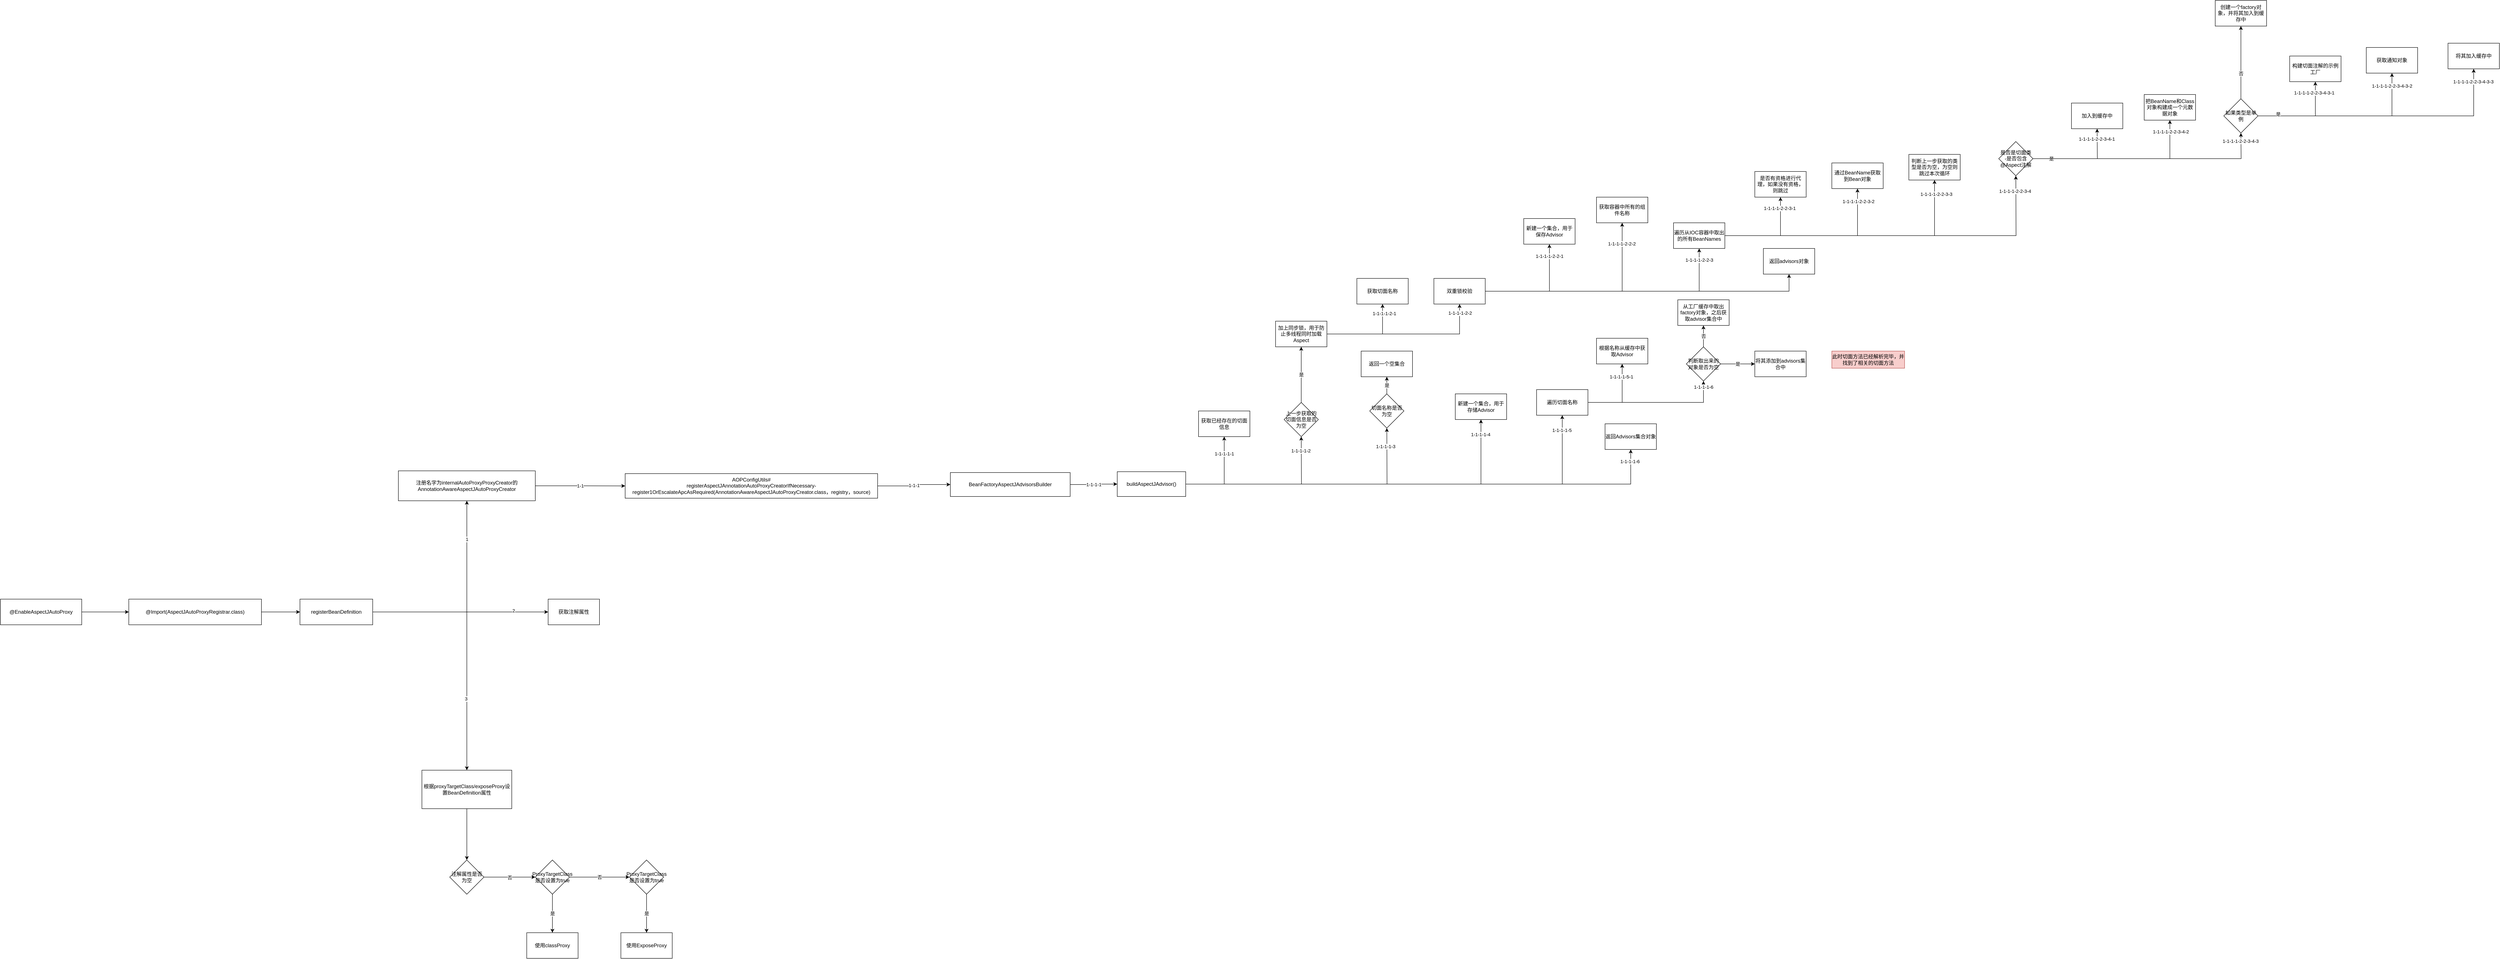 <mxfile version="15.6.6" type="github">
  <diagram id="qTP_RNJtwkXyMyez5sJ1" name="第 1 页">
    <mxGraphModel dx="1422" dy="3110" grid="1" gridSize="10" guides="1" tooltips="1" connect="1" arrows="1" fold="1" page="1" pageScale="1" pageWidth="827" pageHeight="1169" math="0" shadow="0">
      <root>
        <mxCell id="0" />
        <mxCell id="1" parent="0" />
        <mxCell id="M7gRF7yc7V4BCxx9e8g0-3" value="" style="edgeStyle=orthogonalEdgeStyle;rounded=0;orthogonalLoop=1;jettySize=auto;html=1;" parent="1" source="M7gRF7yc7V4BCxx9e8g0-1" target="M7gRF7yc7V4BCxx9e8g0-2" edge="1">
          <mxGeometry relative="1" as="geometry" />
        </mxCell>
        <mxCell id="M7gRF7yc7V4BCxx9e8g0-1" value="@EnableAspectJAutoProxy" style="rounded=0;whiteSpace=wrap;html=1;" parent="1" vertex="1">
          <mxGeometry x="140" y="200" width="190" height="60" as="geometry" />
        </mxCell>
        <mxCell id="M7gRF7yc7V4BCxx9e8g0-5" value="" style="edgeStyle=orthogonalEdgeStyle;rounded=0;orthogonalLoop=1;jettySize=auto;html=1;" parent="1" source="M7gRF7yc7V4BCxx9e8g0-2" target="M7gRF7yc7V4BCxx9e8g0-4" edge="1">
          <mxGeometry relative="1" as="geometry" />
        </mxCell>
        <mxCell id="M7gRF7yc7V4BCxx9e8g0-2" value="@Import(AspectJAutoProxyRegistrar.class)" style="whiteSpace=wrap;html=1;rounded=0;" parent="1" vertex="1">
          <mxGeometry x="440" y="200" width="310" height="60" as="geometry" />
        </mxCell>
        <mxCell id="M7gRF7yc7V4BCxx9e8g0-7" value="1" style="edgeStyle=orthogonalEdgeStyle;rounded=0;orthogonalLoop=1;jettySize=auto;html=1;" parent="1" source="M7gRF7yc7V4BCxx9e8g0-4" target="M7gRF7yc7V4BCxx9e8g0-6" edge="1">
          <mxGeometry x="0.625" relative="1" as="geometry">
            <mxPoint as="offset" />
          </mxGeometry>
        </mxCell>
        <mxCell id="M7gRF7yc7V4BCxx9e8g0-9" value="" style="edgeStyle=orthogonalEdgeStyle;rounded=0;orthogonalLoop=1;jettySize=auto;html=1;" parent="1" source="M7gRF7yc7V4BCxx9e8g0-4" target="M7gRF7yc7V4BCxx9e8g0-8" edge="1">
          <mxGeometry relative="1" as="geometry" />
        </mxCell>
        <mxCell id="M7gRF7yc7V4BCxx9e8g0-10" value="2" style="edgeLabel;html=1;align=center;verticalAlign=middle;resizable=0;points=[];" parent="M7gRF7yc7V4BCxx9e8g0-9" vertex="1" connectable="0">
          <mxGeometry x="0.605" y="3" relative="1" as="geometry">
            <mxPoint as="offset" />
          </mxGeometry>
        </mxCell>
        <mxCell id="M7gRF7yc7V4BCxx9e8g0-12" value="" style="edgeStyle=orthogonalEdgeStyle;rounded=0;orthogonalLoop=1;jettySize=auto;html=1;" parent="1" source="M7gRF7yc7V4BCxx9e8g0-4" target="M7gRF7yc7V4BCxx9e8g0-11" edge="1">
          <mxGeometry relative="1" as="geometry" />
        </mxCell>
        <mxCell id="M7gRF7yc7V4BCxx9e8g0-13" value="3" style="edgeLabel;html=1;align=center;verticalAlign=middle;resizable=0;points=[];" parent="M7gRF7yc7V4BCxx9e8g0-12" vertex="1" connectable="0">
          <mxGeometry x="0.434" y="-2" relative="1" as="geometry">
            <mxPoint as="offset" />
          </mxGeometry>
        </mxCell>
        <mxCell id="M7gRF7yc7V4BCxx9e8g0-4" value="registerBeanDefinition" style="whiteSpace=wrap;html=1;rounded=0;" parent="1" vertex="1">
          <mxGeometry x="840" y="200" width="170" height="60" as="geometry" />
        </mxCell>
        <mxCell id="M7gRF7yc7V4BCxx9e8g0-26" value="1-1" style="edgeStyle=orthogonalEdgeStyle;rounded=0;orthogonalLoop=1;jettySize=auto;html=1;" parent="1" source="M7gRF7yc7V4BCxx9e8g0-6" target="M7gRF7yc7V4BCxx9e8g0-25" edge="1">
          <mxGeometry relative="1" as="geometry" />
        </mxCell>
        <mxCell id="M7gRF7yc7V4BCxx9e8g0-6" value="注册名字为internalAutoProxyProxyCreator的AnnotationAwareAspectJAutoProxyCreator" style="whiteSpace=wrap;html=1;rounded=0;" parent="1" vertex="1">
          <mxGeometry x="1070" y="-100" width="320" height="70" as="geometry" />
        </mxCell>
        <mxCell id="M7gRF7yc7V4BCxx9e8g0-8" value="获取注解属性" style="whiteSpace=wrap;html=1;rounded=0;" parent="1" vertex="1">
          <mxGeometry x="1420" y="200" width="120" height="60" as="geometry" />
        </mxCell>
        <mxCell id="M7gRF7yc7V4BCxx9e8g0-15" value="" style="edgeStyle=orthogonalEdgeStyle;rounded=0;orthogonalLoop=1;jettySize=auto;html=1;" parent="1" source="M7gRF7yc7V4BCxx9e8g0-11" target="M7gRF7yc7V4BCxx9e8g0-14" edge="1">
          <mxGeometry relative="1" as="geometry" />
        </mxCell>
        <mxCell id="M7gRF7yc7V4BCxx9e8g0-11" value="根据proxyTargetClass/exposeProxy设置BeanDefinition属性" style="whiteSpace=wrap;html=1;rounded=0;" parent="1" vertex="1">
          <mxGeometry x="1125" y="600" width="210" height="90" as="geometry" />
        </mxCell>
        <mxCell id="M7gRF7yc7V4BCxx9e8g0-17" value="否" style="edgeStyle=orthogonalEdgeStyle;rounded=0;orthogonalLoop=1;jettySize=auto;html=1;" parent="1" source="M7gRF7yc7V4BCxx9e8g0-14" edge="1">
          <mxGeometry relative="1" as="geometry">
            <mxPoint x="1390" y="850" as="targetPoint" />
          </mxGeometry>
        </mxCell>
        <mxCell id="M7gRF7yc7V4BCxx9e8g0-14" value="注解属性是否为空" style="rhombus;whiteSpace=wrap;html=1;rounded=0;" parent="1" vertex="1">
          <mxGeometry x="1190" y="810" width="80" height="80" as="geometry" />
        </mxCell>
        <mxCell id="M7gRF7yc7V4BCxx9e8g0-20" value="否" style="edgeStyle=orthogonalEdgeStyle;rounded=0;orthogonalLoop=1;jettySize=auto;html=1;" parent="1" source="M7gRF7yc7V4BCxx9e8g0-18" target="M7gRF7yc7V4BCxx9e8g0-19" edge="1">
          <mxGeometry relative="1" as="geometry" />
        </mxCell>
        <mxCell id="M7gRF7yc7V4BCxx9e8g0-24" value="是" style="edgeStyle=orthogonalEdgeStyle;rounded=0;orthogonalLoop=1;jettySize=auto;html=1;" parent="1" source="M7gRF7yc7V4BCxx9e8g0-18" target="M7gRF7yc7V4BCxx9e8g0-23" edge="1">
          <mxGeometry relative="1" as="geometry" />
        </mxCell>
        <mxCell id="M7gRF7yc7V4BCxx9e8g0-18" value="ProxyTargetClass是否设置为true" style="rhombus;whiteSpace=wrap;html=1;" parent="1" vertex="1">
          <mxGeometry x="1390" y="810" width="80" height="80" as="geometry" />
        </mxCell>
        <mxCell id="M7gRF7yc7V4BCxx9e8g0-22" value="是" style="edgeStyle=orthogonalEdgeStyle;rounded=0;orthogonalLoop=1;jettySize=auto;html=1;" parent="1" source="M7gRF7yc7V4BCxx9e8g0-19" target="M7gRF7yc7V4BCxx9e8g0-21" edge="1">
          <mxGeometry relative="1" as="geometry" />
        </mxCell>
        <mxCell id="M7gRF7yc7V4BCxx9e8g0-19" value="ProxyTargetClass是否设置为true" style="rhombus;whiteSpace=wrap;html=1;" parent="1" vertex="1">
          <mxGeometry x="1610" y="810" width="80" height="80" as="geometry" />
        </mxCell>
        <mxCell id="M7gRF7yc7V4BCxx9e8g0-21" value="使用ExposeProxy" style="whiteSpace=wrap;html=1;" parent="1" vertex="1">
          <mxGeometry x="1590" y="980" width="120" height="60" as="geometry" />
        </mxCell>
        <mxCell id="M7gRF7yc7V4BCxx9e8g0-23" value="使用classProxy" style="whiteSpace=wrap;html=1;" parent="1" vertex="1">
          <mxGeometry x="1370" y="980" width="120" height="60" as="geometry" />
        </mxCell>
        <mxCell id="M7gRF7yc7V4BCxx9e8g0-28" value="1-1-1" style="edgeStyle=orthogonalEdgeStyle;rounded=0;orthogonalLoop=1;jettySize=auto;html=1;" parent="1" source="M7gRF7yc7V4BCxx9e8g0-25" target="M7gRF7yc7V4BCxx9e8g0-27" edge="1">
          <mxGeometry relative="1" as="geometry" />
        </mxCell>
        <mxCell id="M7gRF7yc7V4BCxx9e8g0-25" value="AOPConfigUtils#&lt;br&gt;registerAspectJAnnotationAutoProxyCreatorIfNecessary-&lt;br&gt;register1OrEscalateApcAsRequired(AnnotationAwareAspectJAutoProxyCreator.class，registry，source)" style="whiteSpace=wrap;html=1;rounded=0;" parent="1" vertex="1">
          <mxGeometry x="1600" y="-93.5" width="590" height="57.5" as="geometry" />
        </mxCell>
        <mxCell id="M7gRF7yc7V4BCxx9e8g0-32" value="1-1-1-1" style="edgeStyle=orthogonalEdgeStyle;rounded=0;orthogonalLoop=1;jettySize=auto;html=1;" parent="1" source="M7gRF7yc7V4BCxx9e8g0-27" target="M7gRF7yc7V4BCxx9e8g0-31" edge="1">
          <mxGeometry relative="1" as="geometry" />
        </mxCell>
        <mxCell id="M7gRF7yc7V4BCxx9e8g0-27" value="&lt;span style=&quot;text-align: left&quot;&gt;BeanFactoryAspectJAdvisorsBuilder&lt;/span&gt;" style="whiteSpace=wrap;html=1;rounded=0;" parent="1" vertex="1">
          <mxGeometry x="2360" y="-96" width="280" height="56" as="geometry" />
        </mxCell>
        <mxCell id="M7gRF7yc7V4BCxx9e8g0-34" value="1-1-1-1-1" style="edgeStyle=orthogonalEdgeStyle;rounded=0;orthogonalLoop=1;jettySize=auto;html=1;" parent="1" source="M7gRF7yc7V4BCxx9e8g0-31" target="M7gRF7yc7V4BCxx9e8g0-33" edge="1">
          <mxGeometry x="0.602" relative="1" as="geometry">
            <mxPoint as="offset" />
          </mxGeometry>
        </mxCell>
        <mxCell id="M7gRF7yc7V4BCxx9e8g0-36" value="" style="edgeStyle=orthogonalEdgeStyle;rounded=0;orthogonalLoop=1;jettySize=auto;html=1;" parent="1" source="M7gRF7yc7V4BCxx9e8g0-31" edge="1">
          <mxGeometry relative="1" as="geometry">
            <mxPoint x="3180" y="-180" as="targetPoint" />
          </mxGeometry>
        </mxCell>
        <mxCell id="M7gRF7yc7V4BCxx9e8g0-42" value="1-1-1-1-2" style="edgeLabel;html=1;align=center;verticalAlign=middle;resizable=0;points=[];" parent="M7gRF7yc7V4BCxx9e8g0-36" vertex="1" connectable="0">
          <mxGeometry x="0.827" y="1" relative="1" as="geometry">
            <mxPoint as="offset" />
          </mxGeometry>
        </mxCell>
        <mxCell id="M7gRF7yc7V4BCxx9e8g0-41" value="" style="edgeStyle=orthogonalEdgeStyle;rounded=0;orthogonalLoop=1;jettySize=auto;html=1;" parent="1" source="M7gRF7yc7V4BCxx9e8g0-31" edge="1">
          <mxGeometry relative="1" as="geometry">
            <mxPoint x="3380" y="-200" as="targetPoint" />
          </mxGeometry>
        </mxCell>
        <mxCell id="M7gRF7yc7V4BCxx9e8g0-43" value="1-1-1-1-3" style="edgeLabel;html=1;align=center;verticalAlign=middle;resizable=0;points=[];" parent="M7gRF7yc7V4BCxx9e8g0-41" vertex="1" connectable="0">
          <mxGeometry x="0.857" y="3" relative="1" as="geometry">
            <mxPoint as="offset" />
          </mxGeometry>
        </mxCell>
        <mxCell id="jnVjYZqBLej0_wfY1e1T-64" value="" style="edgeStyle=orthogonalEdgeStyle;rounded=0;orthogonalLoop=1;jettySize=auto;html=1;" parent="1" source="M7gRF7yc7V4BCxx9e8g0-31" target="jnVjYZqBLej0_wfY1e1T-63" edge="1">
          <mxGeometry relative="1" as="geometry" />
        </mxCell>
        <mxCell id="jnVjYZqBLej0_wfY1e1T-75" value="1-1-1-1-4" style="edgeLabel;html=1;align=center;verticalAlign=middle;resizable=0;points=[];" parent="jnVjYZqBLej0_wfY1e1T-64" vertex="1" connectable="0">
          <mxGeometry x="0.917" y="1" relative="1" as="geometry">
            <mxPoint as="offset" />
          </mxGeometry>
        </mxCell>
        <mxCell id="jnVjYZqBLej0_wfY1e1T-66" value="" style="edgeStyle=orthogonalEdgeStyle;rounded=0;orthogonalLoop=1;jettySize=auto;html=1;" parent="1" source="M7gRF7yc7V4BCxx9e8g0-31" target="jnVjYZqBLej0_wfY1e1T-65" edge="1">
          <mxGeometry relative="1" as="geometry" />
        </mxCell>
        <mxCell id="jnVjYZqBLej0_wfY1e1T-76" value="1-1-1-1-5" style="edgeLabel;html=1;align=center;verticalAlign=middle;resizable=0;points=[];" parent="jnVjYZqBLej0_wfY1e1T-66" vertex="1" connectable="0">
          <mxGeometry x="0.933" y="1" relative="1" as="geometry">
            <mxPoint as="offset" />
          </mxGeometry>
        </mxCell>
        <mxCell id="jnVjYZqBLej0_wfY1e1T-80" value="" style="edgeStyle=orthogonalEdgeStyle;rounded=0;orthogonalLoop=1;jettySize=auto;html=1;" parent="1" source="M7gRF7yc7V4BCxx9e8g0-31" target="jnVjYZqBLej0_wfY1e1T-79" edge="1">
          <mxGeometry relative="1" as="geometry" />
        </mxCell>
        <mxCell id="jnVjYZqBLej0_wfY1e1T-81" value="1-1-1-1-6" style="edgeLabel;html=1;align=center;verticalAlign=middle;resizable=0;points=[];" parent="jnVjYZqBLej0_wfY1e1T-80" vertex="1" connectable="0">
          <mxGeometry x="0.95" y="2" relative="1" as="geometry">
            <mxPoint as="offset" />
          </mxGeometry>
        </mxCell>
        <mxCell id="M7gRF7yc7V4BCxx9e8g0-31" value="buildAspectJAdvisor()" style="whiteSpace=wrap;html=1;rounded=0;" parent="1" vertex="1">
          <mxGeometry x="2750" y="-98" width="160" height="58" as="geometry" />
        </mxCell>
        <mxCell id="M7gRF7yc7V4BCxx9e8g0-33" value="获取已经存在的切面信息" style="whiteSpace=wrap;html=1;rounded=0;" parent="1" vertex="1">
          <mxGeometry x="2940" y="-240" width="120" height="60" as="geometry" />
        </mxCell>
        <mxCell id="M7gRF7yc7V4BCxx9e8g0-39" value="是" style="edgeStyle=orthogonalEdgeStyle;rounded=0;orthogonalLoop=1;jettySize=auto;html=1;" parent="1" source="M7gRF7yc7V4BCxx9e8g0-37" target="M7gRF7yc7V4BCxx9e8g0-38" edge="1">
          <mxGeometry relative="1" as="geometry" />
        </mxCell>
        <mxCell id="M7gRF7yc7V4BCxx9e8g0-37" value="上一步获取的切面信息是否为空" style="rhombus;whiteSpace=wrap;html=1;" parent="1" vertex="1">
          <mxGeometry x="3140" y="-260" width="80" height="80" as="geometry" />
        </mxCell>
        <mxCell id="jnVjYZqBLej0_wfY1e1T-2" value="" style="edgeStyle=orthogonalEdgeStyle;rounded=0;orthogonalLoop=1;jettySize=auto;html=1;" parent="1" source="M7gRF7yc7V4BCxx9e8g0-38" target="jnVjYZqBLej0_wfY1e1T-1" edge="1">
          <mxGeometry relative="1" as="geometry" />
        </mxCell>
        <mxCell id="jnVjYZqBLej0_wfY1e1T-3" value="1-1-1-1-2-1" style="edgeLabel;html=1;align=center;verticalAlign=middle;resizable=0;points=[];" parent="jnVjYZqBLej0_wfY1e1T-2" vertex="1" connectable="0">
          <mxGeometry x="0.78" y="-4" relative="1" as="geometry">
            <mxPoint as="offset" />
          </mxGeometry>
        </mxCell>
        <mxCell id="jnVjYZqBLej0_wfY1e1T-5" value="" style="edgeStyle=orthogonalEdgeStyle;rounded=0;orthogonalLoop=1;jettySize=auto;html=1;" parent="1" source="M7gRF7yc7V4BCxx9e8g0-38" target="jnVjYZqBLej0_wfY1e1T-4" edge="1">
          <mxGeometry relative="1" as="geometry" />
        </mxCell>
        <mxCell id="jnVjYZqBLej0_wfY1e1T-6" value="1-1-1-1-2-2" style="edgeLabel;html=1;align=center;verticalAlign=middle;resizable=0;points=[];" parent="jnVjYZqBLej0_wfY1e1T-5" vertex="1" connectable="0">
          <mxGeometry x="0.889" y="-1" relative="1" as="geometry">
            <mxPoint as="offset" />
          </mxGeometry>
        </mxCell>
        <mxCell id="M7gRF7yc7V4BCxx9e8g0-38" value="加上同步锁，用于防止多线程同时加载Aspect" style="whiteSpace=wrap;html=1;" parent="1" vertex="1">
          <mxGeometry x="3120" y="-450" width="120" height="60" as="geometry" />
        </mxCell>
        <mxCell id="jnVjYZqBLej0_wfY1e1T-1" value="获取切面名称" style="whiteSpace=wrap;html=1;" parent="1" vertex="1">
          <mxGeometry x="3310" y="-550" width="120" height="60" as="geometry" />
        </mxCell>
        <mxCell id="jnVjYZqBLej0_wfY1e1T-8" value="" style="edgeStyle=orthogonalEdgeStyle;rounded=0;orthogonalLoop=1;jettySize=auto;html=1;" parent="1" source="jnVjYZqBLej0_wfY1e1T-4" target="jnVjYZqBLej0_wfY1e1T-7" edge="1">
          <mxGeometry relative="1" as="geometry" />
        </mxCell>
        <mxCell id="jnVjYZqBLej0_wfY1e1T-22" value="&lt;span style=&quot;color: rgba(0 , 0 , 0 , 0) ; font-family: monospace ; font-size: 0px ; font-weight: 900 ; background-color: rgb(248 , 249 , 250)&quot;&gt;%3CmxGraphModel%3E%3Croot%3E%3CmxCell%20id%3D%220%22%2F%3E%3CmxCell%20id%3D%221%22%20parent%3D%220%22%2F%3E%3CmxCell%20id%3D%222%22%20value%3D%221-1-1-1-2-2%22%20style%3D%22edgeLabel%3Bhtml%3D1%3Balign%3Dcenter%3BverticalAlign%3Dmiddle%3Bresizable%3D0%3Bpoints%3D%5B%5D%3B%22%20vertex%3D%221%22%20connectable%3D%220%22%20parent%3D%221%22%3E%3CmxGeometry%20x%3D%223551%22%20y%3D%22-469%22%20as%3D%22geometry%22%2F%3E%3C%2FmxCell%3E%3C%2Froot%3E%3C%2FmxGraphModel%1-1-1-1&lt;/span&gt;" style="edgeLabel;html=1;align=center;verticalAlign=middle;resizable=0;points=[];" parent="jnVjYZqBLej0_wfY1e1T-8" vertex="1" connectable="0">
          <mxGeometry x="0.731" y="-2" relative="1" as="geometry">
            <mxPoint as="offset" />
          </mxGeometry>
        </mxCell>
        <mxCell id="jnVjYZqBLej0_wfY1e1T-23" value="1-1-1-1-2-2-1" style="edgeLabel;html=1;align=center;verticalAlign=middle;resizable=0;points=[];" parent="jnVjYZqBLej0_wfY1e1T-8" vertex="1" connectable="0">
          <mxGeometry x="0.785" relative="1" as="geometry">
            <mxPoint as="offset" />
          </mxGeometry>
        </mxCell>
        <mxCell id="jnVjYZqBLej0_wfY1e1T-10" value="" style="edgeStyle=orthogonalEdgeStyle;rounded=0;orthogonalLoop=1;jettySize=auto;html=1;" parent="1" source="jnVjYZqBLej0_wfY1e1T-4" target="jnVjYZqBLej0_wfY1e1T-9" edge="1">
          <mxGeometry relative="1" as="geometry" />
        </mxCell>
        <mxCell id="jnVjYZqBLej0_wfY1e1T-24" value="1-1-1-1-2-2-2" style="edgeLabel;html=1;align=center;verticalAlign=middle;resizable=0;points=[];" parent="jnVjYZqBLej0_wfY1e1T-10" vertex="1" connectable="0">
          <mxGeometry x="0.796" y="1" relative="1" as="geometry">
            <mxPoint as="offset" />
          </mxGeometry>
        </mxCell>
        <mxCell id="jnVjYZqBLej0_wfY1e1T-12" value="" style="edgeStyle=orthogonalEdgeStyle;rounded=0;orthogonalLoop=1;jettySize=auto;html=1;" parent="1" source="jnVjYZqBLej0_wfY1e1T-4" target="jnVjYZqBLej0_wfY1e1T-11" edge="1">
          <mxGeometry relative="1" as="geometry" />
        </mxCell>
        <mxCell id="jnVjYZqBLej0_wfY1e1T-25" value="1-1-1-1-2-2-3" style="edgeLabel;html=1;align=center;verticalAlign=middle;resizable=0;points=[];" parent="jnVjYZqBLej0_wfY1e1T-12" vertex="1" connectable="0">
          <mxGeometry x="0.91" relative="1" as="geometry">
            <mxPoint as="offset" />
          </mxGeometry>
        </mxCell>
        <mxCell id="jnVjYZqBLej0_wfY1e1T-59" value="" style="edgeStyle=orthogonalEdgeStyle;rounded=0;orthogonalLoop=1;jettySize=auto;html=1;" parent="1" source="jnVjYZqBLej0_wfY1e1T-4" target="jnVjYZqBLej0_wfY1e1T-58" edge="1">
          <mxGeometry relative="1" as="geometry" />
        </mxCell>
        <mxCell id="jnVjYZqBLej0_wfY1e1T-4" value="双重锁校验" style="whiteSpace=wrap;html=1;" parent="1" vertex="1">
          <mxGeometry x="3490" y="-550" width="120" height="60" as="geometry" />
        </mxCell>
        <mxCell id="jnVjYZqBLej0_wfY1e1T-7" value="新建一个集合，用于保存Advisor" style="whiteSpace=wrap;html=1;" parent="1" vertex="1">
          <mxGeometry x="3700" y="-690" width="120" height="60" as="geometry" />
        </mxCell>
        <mxCell id="jnVjYZqBLej0_wfY1e1T-9" value="获取容器中所有的组件名称" style="whiteSpace=wrap;html=1;" parent="1" vertex="1">
          <mxGeometry x="3870" y="-740" width="120" height="60" as="geometry" />
        </mxCell>
        <mxCell id="jnVjYZqBLej0_wfY1e1T-14" value="" style="edgeStyle=orthogonalEdgeStyle;rounded=0;orthogonalLoop=1;jettySize=auto;html=1;" parent="1" source="jnVjYZqBLej0_wfY1e1T-11" target="jnVjYZqBLej0_wfY1e1T-13" edge="1">
          <mxGeometry relative="1" as="geometry" />
        </mxCell>
        <mxCell id="jnVjYZqBLej0_wfY1e1T-26" value="1-1-1-1-2-2-3-1" style="edgeLabel;html=1;align=center;verticalAlign=middle;resizable=0;points=[];" parent="jnVjYZqBLej0_wfY1e1T-14" vertex="1" connectable="0">
          <mxGeometry x="0.764" y="2" relative="1" as="geometry">
            <mxPoint as="offset" />
          </mxGeometry>
        </mxCell>
        <mxCell id="jnVjYZqBLej0_wfY1e1T-16" value="" style="edgeStyle=orthogonalEdgeStyle;rounded=0;orthogonalLoop=1;jettySize=auto;html=1;" parent="1" source="jnVjYZqBLej0_wfY1e1T-11" target="jnVjYZqBLej0_wfY1e1T-15" edge="1">
          <mxGeometry relative="1" as="geometry" />
        </mxCell>
        <mxCell id="jnVjYZqBLej0_wfY1e1T-27" value="1-1-1-1-2-2-3-2" style="edgeLabel;html=1;align=center;verticalAlign=middle;resizable=0;points=[];" parent="jnVjYZqBLej0_wfY1e1T-16" vertex="1" connectable="0">
          <mxGeometry x="0.857" y="-2" relative="1" as="geometry">
            <mxPoint as="offset" />
          </mxGeometry>
        </mxCell>
        <mxCell id="jnVjYZqBLej0_wfY1e1T-18" value="" style="edgeStyle=orthogonalEdgeStyle;rounded=0;orthogonalLoop=1;jettySize=auto;html=1;" parent="1" source="jnVjYZqBLej0_wfY1e1T-11" target="jnVjYZqBLej0_wfY1e1T-17" edge="1">
          <mxGeometry relative="1" as="geometry" />
        </mxCell>
        <mxCell id="jnVjYZqBLej0_wfY1e1T-28" value="1-1-1-1-2-2-3-3" style="edgeLabel;html=1;align=center;verticalAlign=middle;resizable=0;points=[];" parent="jnVjYZqBLej0_wfY1e1T-18" vertex="1" connectable="0">
          <mxGeometry x="0.893" y="-4" relative="1" as="geometry">
            <mxPoint as="offset" />
          </mxGeometry>
        </mxCell>
        <mxCell id="jnVjYZqBLej0_wfY1e1T-20" value="" style="edgeStyle=orthogonalEdgeStyle;rounded=0;orthogonalLoop=1;jettySize=auto;html=1;" parent="1" source="jnVjYZqBLej0_wfY1e1T-11" edge="1">
          <mxGeometry relative="1" as="geometry">
            <mxPoint x="4850" y="-790" as="targetPoint" />
          </mxGeometry>
        </mxCell>
        <mxCell id="jnVjYZqBLej0_wfY1e1T-29" value="1-1-1-1-2-2-3-4" style="edgeLabel;html=1;align=center;verticalAlign=middle;resizable=0;points=[];" parent="jnVjYZqBLej0_wfY1e1T-20" vertex="1" connectable="0">
          <mxGeometry x="0.912" y="2" relative="1" as="geometry">
            <mxPoint as="offset" />
          </mxGeometry>
        </mxCell>
        <mxCell id="jnVjYZqBLej0_wfY1e1T-11" value="遍历从IOC容器中取出的所有BeanNames" style="whiteSpace=wrap;html=1;" parent="1" vertex="1">
          <mxGeometry x="4050" y="-680" width="120" height="60" as="geometry" />
        </mxCell>
        <mxCell id="jnVjYZqBLej0_wfY1e1T-13" value="是否有资格进行代理，如果没有资格，则跳过" style="whiteSpace=wrap;html=1;" parent="1" vertex="1">
          <mxGeometry x="4240" y="-800" width="120" height="60" as="geometry" />
        </mxCell>
        <mxCell id="jnVjYZqBLej0_wfY1e1T-15" value="通过BeanName获取到Bean对象" style="whiteSpace=wrap;html=1;" parent="1" vertex="1">
          <mxGeometry x="4420" y="-820" width="120" height="60" as="geometry" />
        </mxCell>
        <mxCell id="jnVjYZqBLej0_wfY1e1T-17" value="判断上一步获取的类型是否为空，为空则跳过本次循环" style="whiteSpace=wrap;html=1;" parent="1" vertex="1">
          <mxGeometry x="4600" y="-840" width="120" height="60" as="geometry" />
        </mxCell>
        <mxCell id="jnVjYZqBLej0_wfY1e1T-31" value="是" style="edgeStyle=orthogonalEdgeStyle;rounded=0;orthogonalLoop=1;jettySize=auto;html=1;" parent="1" source="jnVjYZqBLej0_wfY1e1T-21" edge="1">
          <mxGeometry x="-0.615" relative="1" as="geometry">
            <mxPoint x="5040" y="-900" as="targetPoint" />
            <mxPoint as="offset" />
          </mxGeometry>
        </mxCell>
        <mxCell id="jnVjYZqBLej0_wfY1e1T-48" value="1-1-1-1-2-2-3-4-1" style="edgeLabel;html=1;align=center;verticalAlign=middle;resizable=0;points=[];" parent="jnVjYZqBLej0_wfY1e1T-31" vertex="1" connectable="0">
          <mxGeometry x="0.782" y="1" relative="1" as="geometry">
            <mxPoint as="offset" />
          </mxGeometry>
        </mxCell>
        <mxCell id="jnVjYZqBLej0_wfY1e1T-37" value="" style="edgeStyle=orthogonalEdgeStyle;rounded=0;orthogonalLoop=1;jettySize=auto;html=1;" parent="1" source="jnVjYZqBLej0_wfY1e1T-21" target="jnVjYZqBLej0_wfY1e1T-36" edge="1">
          <mxGeometry relative="1" as="geometry" />
        </mxCell>
        <mxCell id="jnVjYZqBLej0_wfY1e1T-49" value="1-1-1-1-2-2-3-4-2" style="edgeLabel;html=1;align=center;verticalAlign=middle;resizable=0;points=[];" parent="jnVjYZqBLej0_wfY1e1T-37" vertex="1" connectable="0">
          <mxGeometry x="0.868" y="-2" relative="1" as="geometry">
            <mxPoint as="offset" />
          </mxGeometry>
        </mxCell>
        <mxCell id="jnVjYZqBLej0_wfY1e1T-39" value="" style="edgeStyle=orthogonalEdgeStyle;rounded=0;orthogonalLoop=1;jettySize=auto;html=1;" parent="1" source="jnVjYZqBLej0_wfY1e1T-21" edge="1">
          <mxGeometry relative="1" as="geometry">
            <mxPoint x="5376" y="-890" as="targetPoint" />
          </mxGeometry>
        </mxCell>
        <mxCell id="jnVjYZqBLej0_wfY1e1T-50" value="1-1-1-1-2-2-3-4-3" style="edgeLabel;html=1;align=center;verticalAlign=middle;resizable=0;points=[];" parent="jnVjYZqBLej0_wfY1e1T-39" vertex="1" connectable="0">
          <mxGeometry x="0.93" y="1" relative="1" as="geometry">
            <mxPoint as="offset" />
          </mxGeometry>
        </mxCell>
        <mxCell id="jnVjYZqBLej0_wfY1e1T-21" value="是否是切面类&lt;br&gt;-是否包含@Aspect注解" style="rhombus;whiteSpace=wrap;html=1;" parent="1" vertex="1">
          <mxGeometry x="4810" y="-870" width="80" height="80" as="geometry" />
        </mxCell>
        <mxCell id="jnVjYZqBLej0_wfY1e1T-30" value="加入到缓存中" style="whiteSpace=wrap;html=1;" parent="1" vertex="1">
          <mxGeometry x="4980" y="-960" width="120" height="60" as="geometry" />
        </mxCell>
        <mxCell id="jnVjYZqBLej0_wfY1e1T-36" value="把BeanName和Class对象构建成一个元数据对象" style="whiteSpace=wrap;html=1;" parent="1" vertex="1">
          <mxGeometry x="5150" y="-980" width="120" height="60" as="geometry" />
        </mxCell>
        <mxCell id="jnVjYZqBLej0_wfY1e1T-43" value="" style="edgeStyle=orthogonalEdgeStyle;rounded=0;orthogonalLoop=1;jettySize=auto;html=1;" parent="1" source="jnVjYZqBLej0_wfY1e1T-41" target="jnVjYZqBLej0_wfY1e1T-42" edge="1">
          <mxGeometry relative="1" as="geometry" />
        </mxCell>
        <mxCell id="jnVjYZqBLej0_wfY1e1T-51" value="1-1-1-1-2-2-3-4-3-1" style="edgeLabel;html=1;align=center;verticalAlign=middle;resizable=0;points=[];" parent="jnVjYZqBLej0_wfY1e1T-43" vertex="1" connectable="0">
          <mxGeometry x="0.757" y="3" relative="1" as="geometry">
            <mxPoint as="offset" />
          </mxGeometry>
        </mxCell>
        <mxCell id="jnVjYZqBLej0_wfY1e1T-45" value="" style="edgeStyle=orthogonalEdgeStyle;rounded=0;orthogonalLoop=1;jettySize=auto;html=1;" parent="1" source="jnVjYZqBLej0_wfY1e1T-41" target="jnVjYZqBLej0_wfY1e1T-44" edge="1">
          <mxGeometry relative="1" as="geometry" />
        </mxCell>
        <mxCell id="jnVjYZqBLej0_wfY1e1T-52" value="1-1-1-1-2-2-3-4-3-2" style="edgeLabel;html=1;align=center;verticalAlign=middle;resizable=0;points=[];" parent="jnVjYZqBLej0_wfY1e1T-45" vertex="1" connectable="0">
          <mxGeometry x="0.855" relative="1" as="geometry">
            <mxPoint as="offset" />
          </mxGeometry>
        </mxCell>
        <mxCell id="jnVjYZqBLej0_wfY1e1T-47" value="" style="edgeStyle=orthogonalEdgeStyle;rounded=0;orthogonalLoop=1;jettySize=auto;html=1;" parent="1" source="jnVjYZqBLej0_wfY1e1T-41" target="jnVjYZqBLej0_wfY1e1T-46" edge="1">
          <mxGeometry relative="1" as="geometry" />
        </mxCell>
        <mxCell id="jnVjYZqBLej0_wfY1e1T-53" value="1-1-1-1-2-2-3-4-3-3" style="edgeLabel;html=1;align=center;verticalAlign=middle;resizable=0;points=[];" parent="jnVjYZqBLej0_wfY1e1T-47" vertex="1" connectable="0">
          <mxGeometry x="0.902" y="1" relative="1" as="geometry">
            <mxPoint as="offset" />
          </mxGeometry>
        </mxCell>
        <mxCell id="jnVjYZqBLej0_wfY1e1T-56" value="是" style="edgeLabel;html=1;align=center;verticalAlign=middle;resizable=0;points=[];" parent="jnVjYZqBLej0_wfY1e1T-47" vertex="1" connectable="0">
          <mxGeometry x="-0.847" y="4" relative="1" as="geometry">
            <mxPoint as="offset" />
          </mxGeometry>
        </mxCell>
        <mxCell id="jnVjYZqBLej0_wfY1e1T-55" value="" style="edgeStyle=orthogonalEdgeStyle;rounded=0;orthogonalLoop=1;jettySize=auto;html=1;" parent="1" source="jnVjYZqBLej0_wfY1e1T-41" target="jnVjYZqBLej0_wfY1e1T-54" edge="1">
          <mxGeometry relative="1" as="geometry" />
        </mxCell>
        <mxCell id="jnVjYZqBLej0_wfY1e1T-57" value="否" style="edgeLabel;html=1;align=center;verticalAlign=middle;resizable=0;points=[];" parent="jnVjYZqBLej0_wfY1e1T-55" vertex="1" connectable="0">
          <mxGeometry x="-0.306" relative="1" as="geometry">
            <mxPoint as="offset" />
          </mxGeometry>
        </mxCell>
        <mxCell id="jnVjYZqBLej0_wfY1e1T-41" value="&lt;span&gt;如果类型是单例&lt;/span&gt;" style="rhombus;whiteSpace=wrap;html=1;" parent="1" vertex="1">
          <mxGeometry x="5336" y="-970" width="80" height="80" as="geometry" />
        </mxCell>
        <mxCell id="jnVjYZqBLej0_wfY1e1T-42" value="构建切面注解的示例工厂" style="whiteSpace=wrap;html=1;" parent="1" vertex="1">
          <mxGeometry x="5490" y="-1070" width="120" height="60" as="geometry" />
        </mxCell>
        <mxCell id="jnVjYZqBLej0_wfY1e1T-44" value="获取通知对象" style="whiteSpace=wrap;html=1;" parent="1" vertex="1">
          <mxGeometry x="5669" y="-1090" width="120" height="60" as="geometry" />
        </mxCell>
        <mxCell id="jnVjYZqBLej0_wfY1e1T-46" value="将其加入缓存中" style="whiteSpace=wrap;html=1;" parent="1" vertex="1">
          <mxGeometry x="5860" y="-1100" width="120" height="60" as="geometry" />
        </mxCell>
        <mxCell id="jnVjYZqBLej0_wfY1e1T-54" value="创建一个factory对象，并将其加入到缓存中" style="whiteSpace=wrap;html=1;" parent="1" vertex="1">
          <mxGeometry x="5316" y="-1200" width="120" height="60" as="geometry" />
        </mxCell>
        <mxCell id="jnVjYZqBLej0_wfY1e1T-58" value="返回advisors对象" style="whiteSpace=wrap;html=1;" parent="1" vertex="1">
          <mxGeometry x="4260" y="-620" width="120" height="60" as="geometry" />
        </mxCell>
        <mxCell id="jnVjYZqBLej0_wfY1e1T-62" value="是" style="edgeStyle=orthogonalEdgeStyle;rounded=0;orthogonalLoop=1;jettySize=auto;html=1;" parent="1" source="jnVjYZqBLej0_wfY1e1T-60" target="jnVjYZqBLej0_wfY1e1T-61" edge="1">
          <mxGeometry relative="1" as="geometry" />
        </mxCell>
        <mxCell id="jnVjYZqBLej0_wfY1e1T-60" value="&lt;span&gt;切面名称是否为空&lt;/span&gt;" style="rhombus;whiteSpace=wrap;html=1;" parent="1" vertex="1">
          <mxGeometry x="3340" y="-280" width="80" height="80" as="geometry" />
        </mxCell>
        <mxCell id="jnVjYZqBLej0_wfY1e1T-61" value="返回一个空集合" style="whiteSpace=wrap;html=1;" parent="1" vertex="1">
          <mxGeometry x="3320" y="-380" width="120" height="60" as="geometry" />
        </mxCell>
        <mxCell id="jnVjYZqBLej0_wfY1e1T-63" value="新建一个集合，用于存储Advisor" style="whiteSpace=wrap;html=1;rounded=0;" parent="1" vertex="1">
          <mxGeometry x="3540" y="-280" width="120" height="60" as="geometry" />
        </mxCell>
        <mxCell id="jnVjYZqBLej0_wfY1e1T-68" value="" style="edgeStyle=orthogonalEdgeStyle;rounded=0;orthogonalLoop=1;jettySize=auto;html=1;" parent="1" source="jnVjYZqBLej0_wfY1e1T-65" target="jnVjYZqBLej0_wfY1e1T-67" edge="1">
          <mxGeometry relative="1" as="geometry" />
        </mxCell>
        <mxCell id="jnVjYZqBLej0_wfY1e1T-77" value="1-1-1-1-5-1" style="edgeLabel;html=1;align=center;verticalAlign=middle;resizable=0;points=[];" parent="jnVjYZqBLej0_wfY1e1T-68" vertex="1" connectable="0">
          <mxGeometry x="0.647" y="2" relative="1" as="geometry">
            <mxPoint as="offset" />
          </mxGeometry>
        </mxCell>
        <mxCell id="jnVjYZqBLej0_wfY1e1T-70" value="" style="edgeStyle=orthogonalEdgeStyle;rounded=0;orthogonalLoop=1;jettySize=auto;html=1;" parent="1" source="jnVjYZqBLej0_wfY1e1T-65" target="jnVjYZqBLej0_wfY1e1T-69" edge="1">
          <mxGeometry relative="1" as="geometry" />
        </mxCell>
        <mxCell id="jnVjYZqBLej0_wfY1e1T-78" value="1-1-1-1-6" style="edgeLabel;html=1;align=center;verticalAlign=middle;resizable=0;points=[];" parent="jnVjYZqBLej0_wfY1e1T-70" vertex="1" connectable="0">
          <mxGeometry x="0.912" relative="1" as="geometry">
            <mxPoint as="offset" />
          </mxGeometry>
        </mxCell>
        <mxCell id="jnVjYZqBLej0_wfY1e1T-65" value="遍历切面名称" style="whiteSpace=wrap;html=1;rounded=0;" parent="1" vertex="1">
          <mxGeometry x="3730" y="-290" width="120" height="60" as="geometry" />
        </mxCell>
        <mxCell id="jnVjYZqBLej0_wfY1e1T-67" value="根据名称从缓存中获取Advisor" style="whiteSpace=wrap;html=1;rounded=0;" parent="1" vertex="1">
          <mxGeometry x="3870" y="-410" width="120" height="60" as="geometry" />
        </mxCell>
        <mxCell id="jnVjYZqBLej0_wfY1e1T-72" value="是" style="edgeStyle=orthogonalEdgeStyle;rounded=0;orthogonalLoop=1;jettySize=auto;html=1;" parent="1" source="jnVjYZqBLej0_wfY1e1T-69" target="jnVjYZqBLej0_wfY1e1T-71" edge="1">
          <mxGeometry relative="1" as="geometry" />
        </mxCell>
        <mxCell id="jnVjYZqBLej0_wfY1e1T-74" value="否" style="edgeStyle=orthogonalEdgeStyle;rounded=0;orthogonalLoop=1;jettySize=auto;html=1;" parent="1" source="jnVjYZqBLej0_wfY1e1T-69" target="jnVjYZqBLej0_wfY1e1T-73" edge="1">
          <mxGeometry relative="1" as="geometry" />
        </mxCell>
        <mxCell id="jnVjYZqBLej0_wfY1e1T-69" value="判断取出来的对象是否为空" style="rhombus;whiteSpace=wrap;html=1;rounded=0;" parent="1" vertex="1">
          <mxGeometry x="4080" y="-390" width="80" height="80" as="geometry" />
        </mxCell>
        <mxCell id="jnVjYZqBLej0_wfY1e1T-71" value="将其添加到advisors集合中" style="whiteSpace=wrap;html=1;rounded=0;" parent="1" vertex="1">
          <mxGeometry x="4240" y="-380" width="120" height="60" as="geometry" />
        </mxCell>
        <mxCell id="jnVjYZqBLej0_wfY1e1T-73" value="从工厂缓存中取出factory对象，之后获取advisor集合中" style="whiteSpace=wrap;html=1;rounded=0;" parent="1" vertex="1">
          <mxGeometry x="4060" y="-500" width="120" height="60" as="geometry" />
        </mxCell>
        <mxCell id="jnVjYZqBLej0_wfY1e1T-79" value="返回Advisors集合对象" style="whiteSpace=wrap;html=1;rounded=0;" parent="1" vertex="1">
          <mxGeometry x="3890" y="-210" width="120" height="60" as="geometry" />
        </mxCell>
        <mxCell id="DJUEMju5JNztpHDksAAQ-1" value="此时切面方法已经解析完毕，并找到了相关的切面方法" style="text;html=1;strokeColor=#b85450;fillColor=#f8cecc;align=center;verticalAlign=middle;whiteSpace=wrap;rounded=0;fontColor=default;" vertex="1" parent="1">
          <mxGeometry x="4420" y="-380" width="170" height="40" as="geometry" />
        </mxCell>
      </root>
    </mxGraphModel>
  </diagram>
</mxfile>
